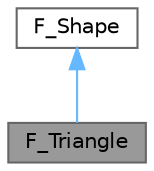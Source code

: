 digraph "F_Triangle"
{
 // LATEX_PDF_SIZE
  bgcolor="transparent";
  edge [fontname=Helvetica,fontsize=10,labelfontname=Helvetica,labelfontsize=10];
  node [fontname=Helvetica,fontsize=10,shape=box,height=0.2,width=0.4];
  Node1 [id="Node000001",label="F_Triangle",height=0.2,width=0.4,color="gray40", fillcolor="grey60", style="filled", fontcolor="black",tooltip="三角形类"];
  Node2 -> Node1 [id="edge1_Node000001_Node000002",dir="back",color="steelblue1",style="solid",tooltip=" "];
  Node2 [id="Node000002",label="F_Shape",height=0.2,width=0.4,color="gray40", fillcolor="white", style="filled",URL="$class_f___shape.html",tooltip="基础形状类"];
}

